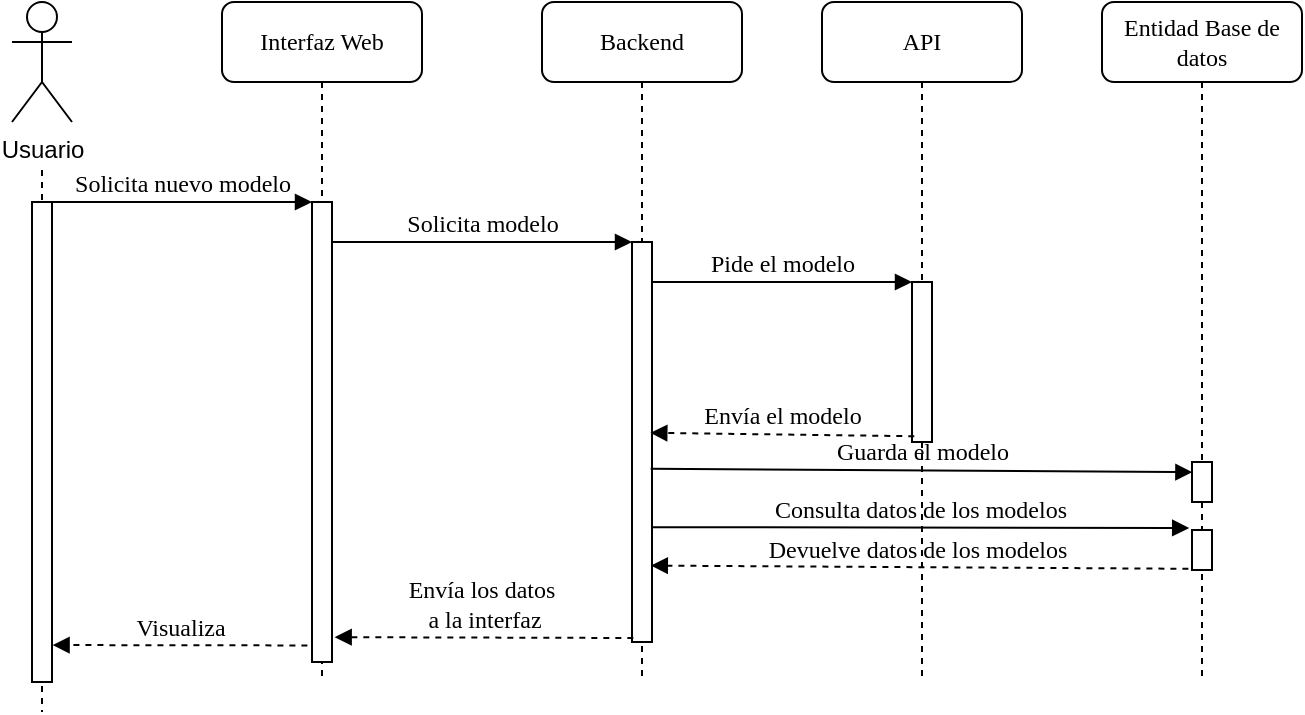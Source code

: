 <mxfile>
    <diagram id="tSeh5KfEuLWa-11qsEF4" name="Page-1">
        <mxGraphModel dx="603" dy="450" grid="1" gridSize="10" guides="1" tooltips="1" connect="1" arrows="1" fold="1" page="1" pageScale="1" pageWidth="827" pageHeight="1169" math="0" shadow="0">
            <root>
                <mxCell id="0"/>
                <mxCell id="1" parent="0"/>
                <mxCell id="2" value="Interfaz Web" style="shape=umlLifeline;perimeter=lifelinePerimeter;whiteSpace=wrap;html=1;container=1;collapsible=0;recursiveResize=0;outlineConnect=0;rounded=1;shadow=0;comic=0;labelBackgroundColor=none;strokeWidth=1;fontFamily=Verdana;fontSize=12;align=center;" vertex="1" parent="1">
                    <mxGeometry x="160" y="70" width="100" height="340" as="geometry"/>
                </mxCell>
                <mxCell id="3" value="" style="html=1;points=[];perimeter=orthogonalPerimeter;rounded=0;shadow=0;comic=0;labelBackgroundColor=none;strokeWidth=1;fontFamily=Verdana;fontSize=12;align=center;" vertex="1" parent="2">
                    <mxGeometry x="45" y="100" width="10" height="230" as="geometry"/>
                </mxCell>
                <mxCell id="4" value="Backend" style="shape=umlLifeline;perimeter=lifelinePerimeter;whiteSpace=wrap;html=1;container=1;collapsible=0;recursiveResize=0;outlineConnect=0;rounded=1;shadow=0;comic=0;labelBackgroundColor=none;strokeWidth=1;fontFamily=Verdana;fontSize=12;align=center;" vertex="1" parent="1">
                    <mxGeometry x="320" y="70" width="100" height="340" as="geometry"/>
                </mxCell>
                <mxCell id="5" value="" style="html=1;points=[];perimeter=orthogonalPerimeter;rounded=0;shadow=0;comic=0;labelBackgroundColor=none;strokeWidth=1;fontFamily=Verdana;fontSize=12;align=center;" vertex="1" parent="4">
                    <mxGeometry x="45" y="120" width="10" height="200" as="geometry"/>
                </mxCell>
                <mxCell id="6" value="API" style="shape=umlLifeline;perimeter=lifelinePerimeter;whiteSpace=wrap;html=1;container=1;collapsible=0;recursiveResize=0;outlineConnect=0;rounded=1;shadow=0;comic=0;labelBackgroundColor=none;strokeWidth=1;fontFamily=Verdana;fontSize=12;align=center;" vertex="1" parent="1">
                    <mxGeometry x="460" y="70" width="100" height="340" as="geometry"/>
                </mxCell>
                <mxCell id="7" value="&lt;span style=&quot;color: rgb(0, 0, 0);&quot;&gt;Entidad Base de datos&lt;/span&gt;" style="shape=umlLifeline;perimeter=lifelinePerimeter;whiteSpace=wrap;html=1;container=1;collapsible=0;recursiveResize=0;outlineConnect=0;rounded=1;shadow=0;comic=0;labelBackgroundColor=none;strokeWidth=1;fontFamily=Verdana;fontSize=12;align=center;" vertex="1" parent="1">
                    <mxGeometry x="600" y="70" width="100" height="340" as="geometry"/>
                </mxCell>
                <mxCell id="14" value="" style="html=1;points=[];perimeter=orthogonalPerimeter;rounded=0;shadow=0;comic=0;labelBackgroundColor=none;strokeWidth=1;fontFamily=Verdana;fontSize=12;align=center;" vertex="1" parent="7">
                    <mxGeometry x="45" y="230" width="10" height="20" as="geometry"/>
                </mxCell>
                <mxCell id="41" value="" style="html=1;points=[];perimeter=orthogonalPerimeter;rounded=0;shadow=0;comic=0;labelBackgroundColor=none;strokeWidth=1;fontFamily=Verdana;fontSize=12;align=center;" vertex="1" parent="7">
                    <mxGeometry x="45" y="264" width="10" height="20" as="geometry"/>
                </mxCell>
                <mxCell id="10" value="Usuario" style="shape=umlLifeline;perimeter=lifelinePerimeter;container=0;collapsible=0;recursiveResize=0;outlineConnect=0;rounded=1;shadow=0;comic=0;labelBackgroundColor=none;strokeWidth=1;fontFamily=Verdana;fontSize=12;align=center;fillColor=default;strokeColor=default;allowArrows=1;expand=1;editable=1;movable=1;resizable=1;rotatable=1;deletable=1;locked=0;connectable=1;backgroundOutline=0;autosize=0;fontColor=none;noLabel=1;whiteSpace=wrap;html=1;" vertex="1" parent="1">
                    <mxGeometry x="65" y="90" width="10" height="335" as="geometry"/>
                </mxCell>
                <mxCell id="12" value="" style="html=1;points=[];perimeter=orthogonalPerimeter;rounded=0;shadow=0;comic=0;labelBackgroundColor=none;strokeWidth=1;fontFamily=Verdana;fontSize=12;align=center;" vertex="1" parent="1">
                    <mxGeometry x="505" y="210" width="10" height="80" as="geometry"/>
                </mxCell>
                <mxCell id="13" value="Pide el modelo" style="html=1;verticalAlign=bottom;endArrow=block;labelBackgroundColor=none;fontFamily=Verdana;fontSize=12;edgeStyle=elbowEdgeStyle;elbow=vertical;" edge="1" parent="1" source="5" target="12">
                    <mxGeometry relative="1" as="geometry">
                        <mxPoint x="430" y="210" as="sourcePoint"/>
                        <Array as="points">
                            <mxPoint x="380" y="210"/>
                        </Array>
                    </mxGeometry>
                </mxCell>
                <mxCell id="25" value="Solicita nuevo modelo" style="html=1;verticalAlign=bottom;endArrow=block;entryX=0;entryY=0;labelBackgroundColor=none;fontFamily=Verdana;fontSize=12;edgeStyle=elbowEdgeStyle;elbow=vertical;" edge="1" parent="1" source="11" target="3">
                    <mxGeometry relative="1" as="geometry">
                        <mxPoint x="140" y="180" as="sourcePoint"/>
                    </mxGeometry>
                </mxCell>
                <mxCell id="26" value="Solicita modelo" style="html=1;verticalAlign=bottom;endArrow=block;entryX=0;entryY=0;labelBackgroundColor=none;fontFamily=Verdana;fontSize=12;edgeStyle=elbowEdgeStyle;elbow=vertical;" edge="1" parent="1" source="3" target="5">
                    <mxGeometry relative="1" as="geometry">
                        <mxPoint x="290" y="190" as="sourcePoint"/>
                    </mxGeometry>
                </mxCell>
                <mxCell id="39" value="Envía el modelo" style="html=1;verticalAlign=bottom;endArrow=block;labelBackgroundColor=none;fontFamily=Verdana;fontSize=12;elbow=vertical;exitX=0.114;exitY=0.964;exitDx=0;exitDy=0;exitPerimeter=0;entryX=0.914;entryY=0.477;entryDx=0;entryDy=0;entryPerimeter=0;dashed=1;" edge="1" parent="1" source="12" target="5">
                    <mxGeometry relative="1" as="geometry">
                        <mxPoint x="450" y="290" as="sourcePoint"/>
                        <mxPoint x="515" y="330" as="targetPoint"/>
                    </mxGeometry>
                </mxCell>
                <mxCell id="40" value="Guarda el modelo" style="html=1;verticalAlign=bottom;endArrow=block;labelBackgroundColor=none;fontFamily=Verdana;fontSize=12;elbow=vertical;entryX=0.02;entryY=0.255;entryDx=0;entryDy=0;entryPerimeter=0;exitX=0.933;exitY=0.567;exitDx=0;exitDy=0;exitPerimeter=0;" edge="1" parent="1" source="5" target="14">
                    <mxGeometry relative="1" as="geometry">
                        <mxPoint x="376" y="300" as="sourcePoint"/>
                        <mxPoint x="640" y="310" as="targetPoint"/>
                    </mxGeometry>
                </mxCell>
                <mxCell id="42" value="Consulta datos de los modelos" style="html=1;verticalAlign=bottom;endArrow=block;labelBackgroundColor=none;fontFamily=Verdana;fontSize=12;elbow=vertical;exitX=1;exitY=0.713;exitDx=0;exitDy=0;exitPerimeter=0;entryX=-0.14;entryY=-0.05;entryDx=0;entryDy=0;entryPerimeter=0;" edge="1" parent="1" source="5" target="41">
                    <mxGeometry relative="1" as="geometry">
                        <mxPoint x="380" y="330" as="sourcePoint"/>
                        <mxPoint x="515" y="330" as="targetPoint"/>
                    </mxGeometry>
                </mxCell>
                <mxCell id="43" value="Devuelve datos de los modelos&amp;nbsp;" style="html=1;verticalAlign=bottom;endArrow=block;labelBackgroundColor=none;fontFamily=Verdana;fontSize=12;elbow=vertical;exitX=-0.18;exitY=0.97;exitDx=0;exitDy=0;exitPerimeter=0;entryX=0.94;entryY=0.809;entryDx=0;entryDy=0;entryPerimeter=0;dashed=1;" edge="1" parent="1" source="41" target="5">
                    <mxGeometry relative="1" as="geometry">
                        <mxPoint x="385" y="343" as="sourcePoint"/>
                        <mxPoint x="654" y="343" as="targetPoint"/>
                    </mxGeometry>
                </mxCell>
                <mxCell id="44" value="Envía los datos&amp;nbsp;&lt;div&gt;a la interfaz&lt;/div&gt;" style="html=1;verticalAlign=bottom;endArrow=block;labelBackgroundColor=none;fontFamily=Verdana;fontSize=12;elbow=vertical;entryX=1.133;entryY=0.946;entryDx=0;entryDy=0;entryPerimeter=0;exitX=0.067;exitY=0.99;exitDx=0;exitDy=0;exitPerimeter=0;dashed=1;" edge="1" parent="1" source="5" target="3">
                    <mxGeometry relative="1" as="geometry">
                        <mxPoint x="359" y="391" as="sourcePoint"/>
                        <mxPoint x="90" y="390" as="targetPoint"/>
                    </mxGeometry>
                </mxCell>
                <mxCell id="45" value="Visualiza" style="html=1;verticalAlign=bottom;endArrow=block;labelBackgroundColor=none;fontFamily=Verdana;fontSize=12;elbow=vertical;exitX=-0.229;exitY=0.964;exitDx=0;exitDy=0;exitPerimeter=0;entryX=1.029;entryY=0.923;entryDx=0;entryDy=0;entryPerimeter=0;dashed=1;" edge="1" parent="1" source="3" target="11">
                    <mxGeometry relative="1" as="geometry">
                        <mxPoint x="200" y="390" as="sourcePoint"/>
                        <mxPoint x="80" y="392" as="targetPoint"/>
                    </mxGeometry>
                </mxCell>
                <mxCell id="11" value="" style="html=1;points=[];perimeter=orthogonalPerimeter;rounded=0;shadow=0;comic=0;labelBackgroundColor=none;strokeWidth=1;fontFamily=Verdana;fontSize=12;align=center;" vertex="1" parent="1">
                    <mxGeometry x="65" y="170" width="10" height="240" as="geometry"/>
                </mxCell>
                <mxCell id="48" value="" style="rounded=0;whiteSpace=wrap;html=1;fontColor=none;noLabel=1;strokeColor=none;" vertex="1" parent="1">
                    <mxGeometry x="60" y="70" width="20" height="70" as="geometry"/>
                </mxCell>
                <mxCell id="47" value="Usuario" style="shape=umlActor;verticalLabelPosition=bottom;verticalAlign=top;html=1;outlineConnect=0;perimeterSpacing=20;labelBackgroundColor=default;fillColor=default;gradientColor=none;shadow=0;" vertex="1" parent="1">
                    <mxGeometry x="55" y="70" width="30" height="60" as="geometry"/>
                </mxCell>
            </root>
        </mxGraphModel>
    </diagram>
</mxfile>
